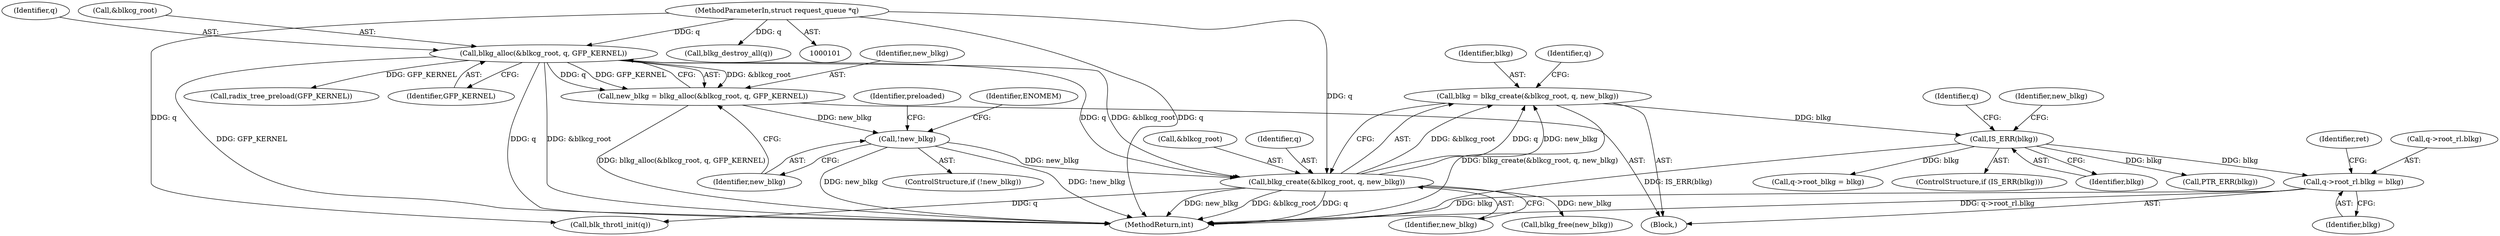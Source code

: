 digraph "0_linux_9b54d816e00425c3a517514e0d677bb3cec49258@pointer" {
"1000160" [label="(Call,q->root_rl.blkg = blkg)"];
"1000147" [label="(Call,IS_ERR(blkg))"];
"1000131" [label="(Call,blkg = blkg_create(&blkcg_root, q, new_blkg))"];
"1000133" [label="(Call,blkg_create(&blkcg_root, q, new_blkg))"];
"1000110" [label="(Call,blkg_alloc(&blkcg_root, q, GFP_KERNEL))"];
"1000102" [label="(MethodParameterIn,struct request_queue *q)"];
"1000116" [label="(Call,!new_blkg)"];
"1000108" [label="(Call,new_blkg = blkg_alloc(&blkcg_root, q, GFP_KERNEL))"];
"1000133" [label="(Call,blkg_create(&blkcg_root, q, new_blkg))"];
"1000116" [label="(Call,!new_blkg)"];
"1000161" [label="(Call,q->root_rl.blkg)"];
"1000124" [label="(Call,radix_tree_preload(GFP_KERNEL))"];
"1000114" [label="(Identifier,GFP_KERNEL)"];
"1000137" [label="(Identifier,new_blkg)"];
"1000168" [label="(Identifier,ret)"];
"1000150" [label="(Call,blkg_free(new_blkg))"];
"1000134" [label="(Call,&blkcg_root)"];
"1000186" [label="(MethodReturn,int)"];
"1000155" [label="(Call,q->root_blkg = blkg)"];
"1000166" [label="(Identifier,blkg)"];
"1000115" [label="(ControlStructure,if (!new_blkg))"];
"1000140" [label="(Identifier,q)"];
"1000120" [label="(Identifier,ENOMEM)"];
"1000110" [label="(Call,blkg_alloc(&blkcg_root, q, GFP_KERNEL))"];
"1000157" [label="(Identifier,q)"];
"1000108" [label="(Call,new_blkg = blkg_alloc(&blkcg_root, q, GFP_KERNEL))"];
"1000178" [label="(Call,blkg_destroy_all(q))"];
"1000117" [label="(Identifier,new_blkg)"];
"1000103" [label="(Block,)"];
"1000146" [label="(ControlStructure,if (IS_ERR(blkg)))"];
"1000111" [label="(Call,&blkcg_root)"];
"1000148" [label="(Identifier,blkg)"];
"1000102" [label="(MethodParameterIn,struct request_queue *q)"];
"1000153" [label="(Call,PTR_ERR(blkg))"];
"1000113" [label="(Identifier,q)"];
"1000109" [label="(Identifier,new_blkg)"];
"1000132" [label="(Identifier,blkg)"];
"1000122" [label="(Identifier,preloaded)"];
"1000160" [label="(Call,q->root_rl.blkg = blkg)"];
"1000147" [label="(Call,IS_ERR(blkg))"];
"1000131" [label="(Call,blkg = blkg_create(&blkcg_root, q, new_blkg))"];
"1000151" [label="(Identifier,new_blkg)"];
"1000169" [label="(Call,blk_throtl_init(q))"];
"1000136" [label="(Identifier,q)"];
"1000160" -> "1000103"  [label="AST: "];
"1000160" -> "1000166"  [label="CFG: "];
"1000161" -> "1000160"  [label="AST: "];
"1000166" -> "1000160"  [label="AST: "];
"1000168" -> "1000160"  [label="CFG: "];
"1000160" -> "1000186"  [label="DDG: blkg"];
"1000160" -> "1000186"  [label="DDG: q->root_rl.blkg"];
"1000147" -> "1000160"  [label="DDG: blkg"];
"1000147" -> "1000146"  [label="AST: "];
"1000147" -> "1000148"  [label="CFG: "];
"1000148" -> "1000147"  [label="AST: "];
"1000151" -> "1000147"  [label="CFG: "];
"1000157" -> "1000147"  [label="CFG: "];
"1000147" -> "1000186"  [label="DDG: IS_ERR(blkg)"];
"1000131" -> "1000147"  [label="DDG: blkg"];
"1000147" -> "1000153"  [label="DDG: blkg"];
"1000147" -> "1000155"  [label="DDG: blkg"];
"1000131" -> "1000103"  [label="AST: "];
"1000131" -> "1000133"  [label="CFG: "];
"1000132" -> "1000131"  [label="AST: "];
"1000133" -> "1000131"  [label="AST: "];
"1000140" -> "1000131"  [label="CFG: "];
"1000131" -> "1000186"  [label="DDG: blkg_create(&blkcg_root, q, new_blkg)"];
"1000133" -> "1000131"  [label="DDG: &blkcg_root"];
"1000133" -> "1000131"  [label="DDG: q"];
"1000133" -> "1000131"  [label="DDG: new_blkg"];
"1000133" -> "1000137"  [label="CFG: "];
"1000134" -> "1000133"  [label="AST: "];
"1000136" -> "1000133"  [label="AST: "];
"1000137" -> "1000133"  [label="AST: "];
"1000133" -> "1000186"  [label="DDG: &blkcg_root"];
"1000133" -> "1000186"  [label="DDG: q"];
"1000133" -> "1000186"  [label="DDG: new_blkg"];
"1000110" -> "1000133"  [label="DDG: &blkcg_root"];
"1000110" -> "1000133"  [label="DDG: q"];
"1000102" -> "1000133"  [label="DDG: q"];
"1000116" -> "1000133"  [label="DDG: new_blkg"];
"1000133" -> "1000150"  [label="DDG: new_blkg"];
"1000133" -> "1000169"  [label="DDG: q"];
"1000110" -> "1000108"  [label="AST: "];
"1000110" -> "1000114"  [label="CFG: "];
"1000111" -> "1000110"  [label="AST: "];
"1000113" -> "1000110"  [label="AST: "];
"1000114" -> "1000110"  [label="AST: "];
"1000108" -> "1000110"  [label="CFG: "];
"1000110" -> "1000186"  [label="DDG: GFP_KERNEL"];
"1000110" -> "1000186"  [label="DDG: q"];
"1000110" -> "1000186"  [label="DDG: &blkcg_root"];
"1000110" -> "1000108"  [label="DDG: &blkcg_root"];
"1000110" -> "1000108"  [label="DDG: q"];
"1000110" -> "1000108"  [label="DDG: GFP_KERNEL"];
"1000102" -> "1000110"  [label="DDG: q"];
"1000110" -> "1000124"  [label="DDG: GFP_KERNEL"];
"1000102" -> "1000101"  [label="AST: "];
"1000102" -> "1000186"  [label="DDG: q"];
"1000102" -> "1000169"  [label="DDG: q"];
"1000102" -> "1000178"  [label="DDG: q"];
"1000116" -> "1000115"  [label="AST: "];
"1000116" -> "1000117"  [label="CFG: "];
"1000117" -> "1000116"  [label="AST: "];
"1000120" -> "1000116"  [label="CFG: "];
"1000122" -> "1000116"  [label="CFG: "];
"1000116" -> "1000186"  [label="DDG: new_blkg"];
"1000116" -> "1000186"  [label="DDG: !new_blkg"];
"1000108" -> "1000116"  [label="DDG: new_blkg"];
"1000108" -> "1000103"  [label="AST: "];
"1000109" -> "1000108"  [label="AST: "];
"1000117" -> "1000108"  [label="CFG: "];
"1000108" -> "1000186"  [label="DDG: blkg_alloc(&blkcg_root, q, GFP_KERNEL)"];
}
